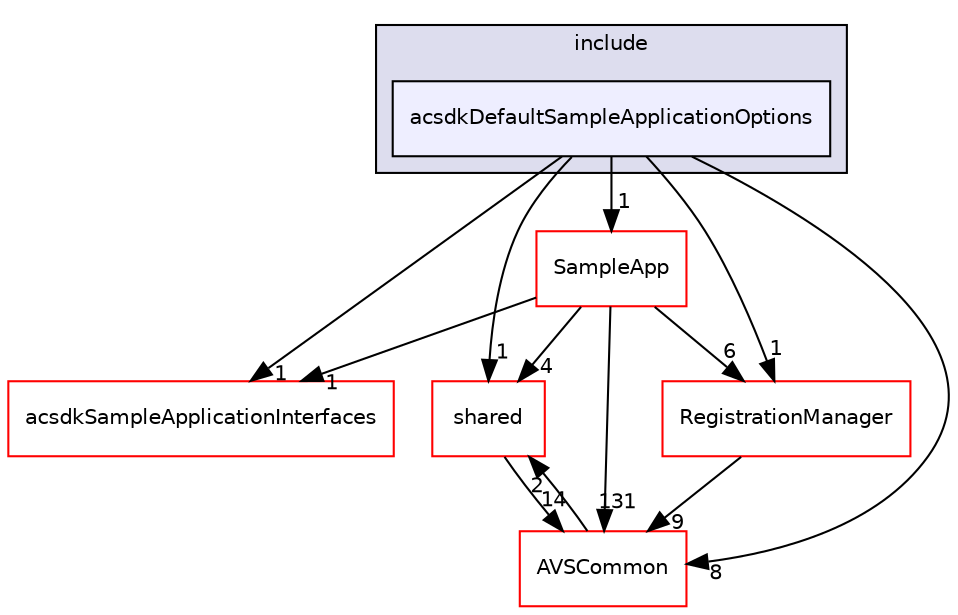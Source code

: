 digraph "/workplace/avs-device-sdk/applications/acsdkDefaultSampleApplicationOptions/include/acsdkDefaultSampleApplicationOptions" {
  compound=true
  node [ fontsize="10", fontname="Helvetica"];
  edge [ labelfontsize="10", labelfontname="Helvetica"];
  subgraph clusterdir_96662114b0555d18ae9ac759ea479a23 {
    graph [ bgcolor="#ddddee", pencolor="black", label="include" fontname="Helvetica", fontsize="10", URL="dir_96662114b0555d18ae9ac759ea479a23.html"]
  dir_6c1b6ed9fa9a91eabcfd6dab71151915 [shape=box, label="acsdkDefaultSampleApplicationOptions", style="filled", fillcolor="#eeeeff", pencolor="black", URL="dir_6c1b6ed9fa9a91eabcfd6dab71151915.html"];
  }
  dir_0c573f6f99f98abb37dc81ba5bc6038c [shape=box label="acsdkSampleApplicationInterfaces" fillcolor="white" style="filled" color="red" URL="dir_0c573f6f99f98abb37dc81ba5bc6038c.html"];
  dir_9982052f7ce695d12571567315b2fafa [shape=box label="shared" fillcolor="white" style="filled" color="red" URL="dir_9982052f7ce695d12571567315b2fafa.html"];
  dir_69fa8d0f4fee2820ffc8601fbf428b42 [shape=box label="SampleApp" fillcolor="white" style="filled" color="red" URL="dir_69fa8d0f4fee2820ffc8601fbf428b42.html"];
  dir_13e65effb2bde530b17b3d5eefcd0266 [shape=box label="AVSCommon" fillcolor="white" style="filled" color="red" URL="dir_13e65effb2bde530b17b3d5eefcd0266.html"];
  dir_b14333b5607b47fe7356eaa790107bd3 [shape=box label="RegistrationManager" fillcolor="white" style="filled" color="red" URL="dir_b14333b5607b47fe7356eaa790107bd3.html"];
  dir_9982052f7ce695d12571567315b2fafa->dir_13e65effb2bde530b17b3d5eefcd0266 [headlabel="14", labeldistance=1.5 headhref="dir_000549_000017.html"];
  dir_69fa8d0f4fee2820ffc8601fbf428b42->dir_0c573f6f99f98abb37dc81ba5bc6038c [headlabel="1", labeldistance=1.5 headhref="dir_000101_000094.html"];
  dir_69fa8d0f4fee2820ffc8601fbf428b42->dir_9982052f7ce695d12571567315b2fafa [headlabel="4", labeldistance=1.5 headhref="dir_000101_000549.html"];
  dir_69fa8d0f4fee2820ffc8601fbf428b42->dir_13e65effb2bde530b17b3d5eefcd0266 [headlabel="131", labeldistance=1.5 headhref="dir_000101_000017.html"];
  dir_69fa8d0f4fee2820ffc8601fbf428b42->dir_b14333b5607b47fe7356eaa790107bd3 [headlabel="6", labeldistance=1.5 headhref="dir_000101_000524.html"];
  dir_6c1b6ed9fa9a91eabcfd6dab71151915->dir_0c573f6f99f98abb37dc81ba5bc6038c [headlabel="1", labeldistance=1.5 headhref="dir_000068_000094.html"];
  dir_6c1b6ed9fa9a91eabcfd6dab71151915->dir_9982052f7ce695d12571567315b2fafa [headlabel="1", labeldistance=1.5 headhref="dir_000068_000549.html"];
  dir_6c1b6ed9fa9a91eabcfd6dab71151915->dir_69fa8d0f4fee2820ffc8601fbf428b42 [headlabel="1", labeldistance=1.5 headhref="dir_000068_000101.html"];
  dir_6c1b6ed9fa9a91eabcfd6dab71151915->dir_13e65effb2bde530b17b3d5eefcd0266 [headlabel="8", labeldistance=1.5 headhref="dir_000068_000017.html"];
  dir_6c1b6ed9fa9a91eabcfd6dab71151915->dir_b14333b5607b47fe7356eaa790107bd3 [headlabel="1", labeldistance=1.5 headhref="dir_000068_000524.html"];
  dir_13e65effb2bde530b17b3d5eefcd0266->dir_9982052f7ce695d12571567315b2fafa [headlabel="2", labeldistance=1.5 headhref="dir_000017_000549.html"];
  dir_b14333b5607b47fe7356eaa790107bd3->dir_13e65effb2bde530b17b3d5eefcd0266 [headlabel="9", labeldistance=1.5 headhref="dir_000524_000017.html"];
}
